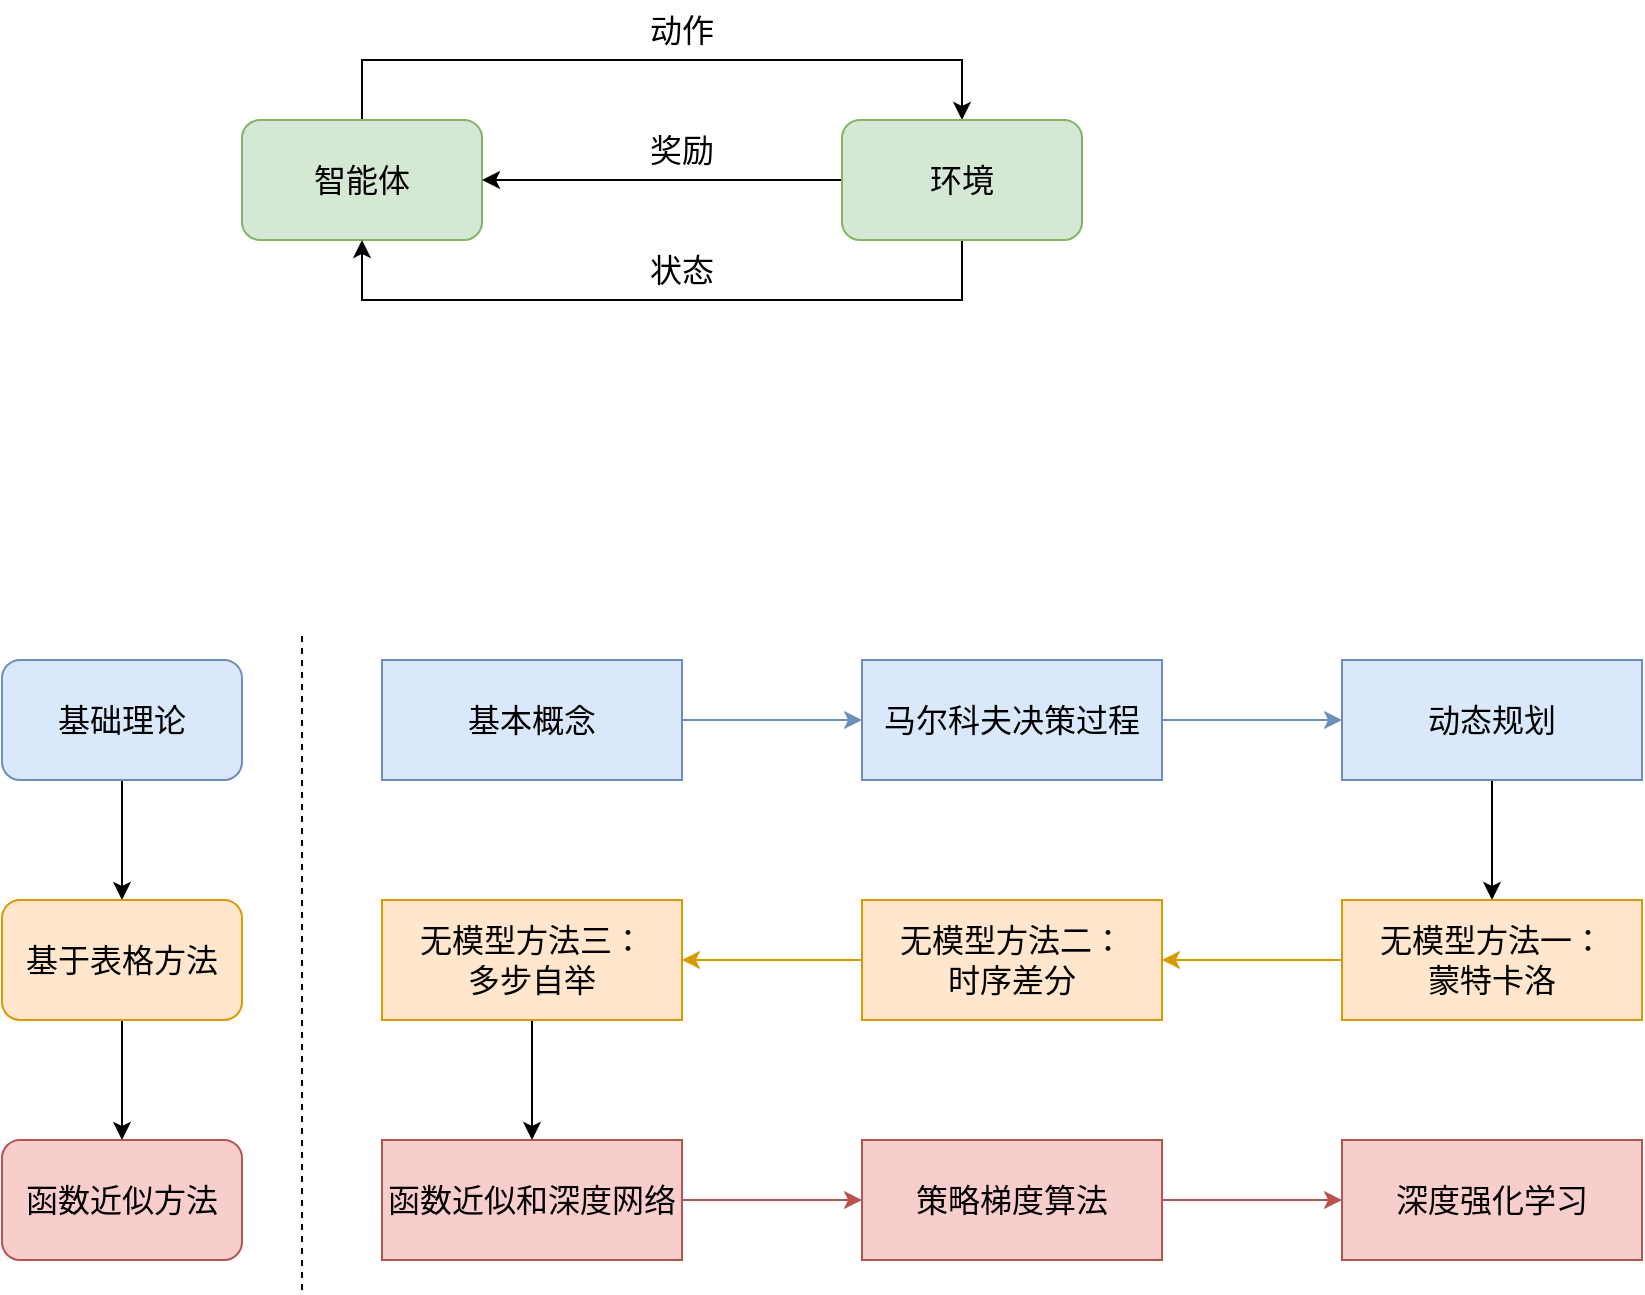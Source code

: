 <mxfile version="20.0.4" type="github">
  <diagram id="C3_-qIOGO6itK0wJnFLm" name="Page-1">
    <mxGraphModel dx="2128" dy="718" grid="1" gridSize="10" guides="1" tooltips="1" connect="1" arrows="1" fold="1" page="1" pageScale="1" pageWidth="850" pageHeight="1100" math="0" shadow="0">
      <root>
        <mxCell id="0" />
        <mxCell id="1" parent="0" />
        <mxCell id="cpXEYUqBAn3vx9UaLKOo-4" style="edgeStyle=orthogonalEdgeStyle;rounded=0;orthogonalLoop=1;jettySize=auto;html=1;exitX=0.5;exitY=0;exitDx=0;exitDy=0;entryX=0.5;entryY=0;entryDx=0;entryDy=0;fontSize=16;" parent="1" source="cpXEYUqBAn3vx9UaLKOo-1" target="cpXEYUqBAn3vx9UaLKOo-2" edge="1">
          <mxGeometry relative="1" as="geometry">
            <Array as="points">
              <mxPoint x="160" y="230" />
              <mxPoint x="460" y="230" />
            </Array>
          </mxGeometry>
        </mxCell>
        <mxCell id="cpXEYUqBAn3vx9UaLKOo-1" value="智能体" style="rounded=1;whiteSpace=wrap;html=1;fontSize=16;fillColor=#d5e8d4;strokeColor=#82b366;" parent="1" vertex="1">
          <mxGeometry x="100" y="260" width="120" height="60" as="geometry" />
        </mxCell>
        <mxCell id="cpXEYUqBAn3vx9UaLKOo-3" style="edgeStyle=orthogonalEdgeStyle;rounded=0;orthogonalLoop=1;jettySize=auto;html=1;exitX=0;exitY=0.5;exitDx=0;exitDy=0;entryX=1;entryY=0.5;entryDx=0;entryDy=0;fontSize=16;" parent="1" source="cpXEYUqBAn3vx9UaLKOo-2" target="cpXEYUqBAn3vx9UaLKOo-1" edge="1">
          <mxGeometry relative="1" as="geometry" />
        </mxCell>
        <mxCell id="cpXEYUqBAn3vx9UaLKOo-5" style="edgeStyle=orthogonalEdgeStyle;rounded=0;orthogonalLoop=1;jettySize=auto;html=1;exitX=0.5;exitY=1;exitDx=0;exitDy=0;entryX=0.5;entryY=1;entryDx=0;entryDy=0;fontSize=16;" parent="1" source="cpXEYUqBAn3vx9UaLKOo-2" target="cpXEYUqBAn3vx9UaLKOo-1" edge="1">
          <mxGeometry relative="1" as="geometry">
            <Array as="points">
              <mxPoint x="460" y="350" />
              <mxPoint x="160" y="350" />
            </Array>
          </mxGeometry>
        </mxCell>
        <mxCell id="cpXEYUqBAn3vx9UaLKOo-2" value="环境" style="rounded=1;whiteSpace=wrap;html=1;fontSize=16;fillColor=#d5e8d4;strokeColor=#82b366;" parent="1" vertex="1">
          <mxGeometry x="400" y="260" width="120" height="60" as="geometry" />
        </mxCell>
        <mxCell id="cpXEYUqBAn3vx9UaLKOo-6" value="动作" style="text;html=1;strokeColor=none;fillColor=none;align=center;verticalAlign=middle;whiteSpace=wrap;rounded=0;fontSize=16;" parent="1" vertex="1">
          <mxGeometry x="290" y="200" width="60" height="30" as="geometry" />
        </mxCell>
        <mxCell id="cpXEYUqBAn3vx9UaLKOo-7" value="奖励" style="text;html=1;strokeColor=none;fillColor=none;align=center;verticalAlign=middle;whiteSpace=wrap;rounded=0;fontSize=16;" parent="1" vertex="1">
          <mxGeometry x="290" y="260" width="60" height="30" as="geometry" />
        </mxCell>
        <mxCell id="cpXEYUqBAn3vx9UaLKOo-8" value="状态" style="text;html=1;strokeColor=none;fillColor=none;align=center;verticalAlign=middle;whiteSpace=wrap;rounded=0;fontSize=16;" parent="1" vertex="1">
          <mxGeometry x="290" y="320" width="60" height="30" as="geometry" />
        </mxCell>
        <mxCell id="vccKlyyBHVM1U_u9wuNe-10" style="edgeStyle=orthogonalEdgeStyle;rounded=0;orthogonalLoop=1;jettySize=auto;html=1;exitX=1;exitY=0.5;exitDx=0;exitDy=0;fontSize=16;fillColor=#dae8fc;strokeColor=#6c8ebf;" edge="1" parent="1" source="vccKlyyBHVM1U_u9wuNe-1" target="vccKlyyBHVM1U_u9wuNe-2">
          <mxGeometry relative="1" as="geometry" />
        </mxCell>
        <mxCell id="vccKlyyBHVM1U_u9wuNe-1" value="基本概念" style="rounded=0;whiteSpace=wrap;html=1;fontSize=16;fillColor=#dae8fc;strokeColor=#6c8ebf;" vertex="1" parent="1">
          <mxGeometry x="170" y="530" width="150" height="60" as="geometry" />
        </mxCell>
        <mxCell id="vccKlyyBHVM1U_u9wuNe-11" style="edgeStyle=orthogonalEdgeStyle;rounded=0;orthogonalLoop=1;jettySize=auto;html=1;exitX=1;exitY=0.5;exitDx=0;exitDy=0;entryX=0;entryY=0.5;entryDx=0;entryDy=0;fontSize=16;fillColor=#dae8fc;strokeColor=#6c8ebf;" edge="1" parent="1" source="vccKlyyBHVM1U_u9wuNe-2" target="vccKlyyBHVM1U_u9wuNe-3">
          <mxGeometry relative="1" as="geometry" />
        </mxCell>
        <mxCell id="vccKlyyBHVM1U_u9wuNe-2" value="马尔科夫决策过程" style="rounded=0;whiteSpace=wrap;html=1;fontSize=16;fillColor=#dae8fc;strokeColor=#6c8ebf;" vertex="1" parent="1">
          <mxGeometry x="410" y="530" width="150" height="60" as="geometry" />
        </mxCell>
        <mxCell id="vccKlyyBHVM1U_u9wuNe-12" style="edgeStyle=orthogonalEdgeStyle;rounded=0;orthogonalLoop=1;jettySize=auto;html=1;exitX=0.5;exitY=1;exitDx=0;exitDy=0;entryX=0.5;entryY=0;entryDx=0;entryDy=0;fontSize=16;" edge="1" parent="1" source="vccKlyyBHVM1U_u9wuNe-3" target="vccKlyyBHVM1U_u9wuNe-4">
          <mxGeometry relative="1" as="geometry" />
        </mxCell>
        <mxCell id="vccKlyyBHVM1U_u9wuNe-3" value="动态规划" style="rounded=0;whiteSpace=wrap;html=1;fontSize=16;fillColor=#dae8fc;strokeColor=#6c8ebf;" vertex="1" parent="1">
          <mxGeometry x="650" y="530" width="150" height="60" as="geometry" />
        </mxCell>
        <mxCell id="vccKlyyBHVM1U_u9wuNe-13" style="edgeStyle=orthogonalEdgeStyle;rounded=0;orthogonalLoop=1;jettySize=auto;html=1;exitX=0;exitY=0.5;exitDx=0;exitDy=0;entryX=1;entryY=0.5;entryDx=0;entryDy=0;fontSize=16;fillColor=#ffe6cc;strokeColor=#d79b00;" edge="1" parent="1" source="vccKlyyBHVM1U_u9wuNe-4" target="vccKlyyBHVM1U_u9wuNe-5">
          <mxGeometry relative="1" as="geometry" />
        </mxCell>
        <mxCell id="vccKlyyBHVM1U_u9wuNe-4" value="无模型方法一：&lt;br&gt;蒙特卡洛" style="rounded=0;whiteSpace=wrap;html=1;fontSize=16;fillColor=#ffe6cc;strokeColor=#d79b00;" vertex="1" parent="1">
          <mxGeometry x="650" y="650" width="150" height="60" as="geometry" />
        </mxCell>
        <mxCell id="vccKlyyBHVM1U_u9wuNe-14" style="edgeStyle=orthogonalEdgeStyle;rounded=0;orthogonalLoop=1;jettySize=auto;html=1;exitX=0;exitY=0.5;exitDx=0;exitDy=0;fontSize=16;fillColor=#ffe6cc;strokeColor=#d79b00;" edge="1" parent="1" source="vccKlyyBHVM1U_u9wuNe-5" target="vccKlyyBHVM1U_u9wuNe-6">
          <mxGeometry relative="1" as="geometry" />
        </mxCell>
        <mxCell id="vccKlyyBHVM1U_u9wuNe-5" value="无模型方法二：&lt;br&gt;时序差分" style="rounded=0;whiteSpace=wrap;html=1;fontSize=16;fillColor=#ffe6cc;strokeColor=#d79b00;" vertex="1" parent="1">
          <mxGeometry x="410" y="650" width="150" height="60" as="geometry" />
        </mxCell>
        <mxCell id="vccKlyyBHVM1U_u9wuNe-15" style="edgeStyle=orthogonalEdgeStyle;rounded=0;orthogonalLoop=1;jettySize=auto;html=1;exitX=0.5;exitY=1;exitDx=0;exitDy=0;entryX=0.5;entryY=0;entryDx=0;entryDy=0;fontSize=16;" edge="1" parent="1" source="vccKlyyBHVM1U_u9wuNe-6" target="vccKlyyBHVM1U_u9wuNe-7">
          <mxGeometry relative="1" as="geometry" />
        </mxCell>
        <mxCell id="vccKlyyBHVM1U_u9wuNe-6" value="无模型方法三：&lt;br&gt;多步自举" style="rounded=0;whiteSpace=wrap;html=1;fontSize=16;fillColor=#ffe6cc;strokeColor=#d79b00;" vertex="1" parent="1">
          <mxGeometry x="170" y="650" width="150" height="60" as="geometry" />
        </mxCell>
        <mxCell id="vccKlyyBHVM1U_u9wuNe-16" style="edgeStyle=orthogonalEdgeStyle;rounded=0;orthogonalLoop=1;jettySize=auto;html=1;exitX=1;exitY=0.5;exitDx=0;exitDy=0;entryX=0;entryY=0.5;entryDx=0;entryDy=0;fontSize=16;fillColor=#f8cecc;strokeColor=#b85450;" edge="1" parent="1" source="vccKlyyBHVM1U_u9wuNe-7" target="vccKlyyBHVM1U_u9wuNe-8">
          <mxGeometry relative="1" as="geometry" />
        </mxCell>
        <mxCell id="vccKlyyBHVM1U_u9wuNe-7" value="函数近似和深度网络" style="rounded=0;whiteSpace=wrap;html=1;fontSize=16;fillColor=#f8cecc;strokeColor=#b85450;" vertex="1" parent="1">
          <mxGeometry x="170" y="770" width="150" height="60" as="geometry" />
        </mxCell>
        <mxCell id="vccKlyyBHVM1U_u9wuNe-17" style="edgeStyle=orthogonalEdgeStyle;rounded=0;orthogonalLoop=1;jettySize=auto;html=1;exitX=1;exitY=0.5;exitDx=0;exitDy=0;entryX=0;entryY=0.5;entryDx=0;entryDy=0;fontSize=16;fillColor=#f8cecc;strokeColor=#b85450;" edge="1" parent="1" source="vccKlyyBHVM1U_u9wuNe-8" target="vccKlyyBHVM1U_u9wuNe-9">
          <mxGeometry relative="1" as="geometry" />
        </mxCell>
        <mxCell id="vccKlyyBHVM1U_u9wuNe-8" value="策略梯度算法" style="rounded=0;whiteSpace=wrap;html=1;fontSize=16;fillColor=#f8cecc;strokeColor=#b85450;" vertex="1" parent="1">
          <mxGeometry x="410" y="770" width="150" height="60" as="geometry" />
        </mxCell>
        <mxCell id="vccKlyyBHVM1U_u9wuNe-9" value="深度强化学习" style="rounded=0;whiteSpace=wrap;html=1;fontSize=16;fillColor=#f8cecc;strokeColor=#b85450;" vertex="1" parent="1">
          <mxGeometry x="650" y="770" width="150" height="60" as="geometry" />
        </mxCell>
        <mxCell id="vccKlyyBHVM1U_u9wuNe-22" style="edgeStyle=orthogonalEdgeStyle;rounded=0;orthogonalLoop=1;jettySize=auto;html=1;exitX=0.5;exitY=1;exitDx=0;exitDy=0;entryX=0.5;entryY=0;entryDx=0;entryDy=0;fontSize=16;" edge="1" parent="1" source="vccKlyyBHVM1U_u9wuNe-19" target="vccKlyyBHVM1U_u9wuNe-20">
          <mxGeometry relative="1" as="geometry" />
        </mxCell>
        <mxCell id="vccKlyyBHVM1U_u9wuNe-19" value="基础理论" style="rounded=1;whiteSpace=wrap;html=1;fontSize=16;fillColor=#dae8fc;strokeColor=#6c8ebf;" vertex="1" parent="1">
          <mxGeometry x="-20" y="530" width="120" height="60" as="geometry" />
        </mxCell>
        <mxCell id="vccKlyyBHVM1U_u9wuNe-23" style="edgeStyle=orthogonalEdgeStyle;rounded=0;orthogonalLoop=1;jettySize=auto;html=1;exitX=0.5;exitY=1;exitDx=0;exitDy=0;entryX=0.5;entryY=0;entryDx=0;entryDy=0;fontSize=16;" edge="1" parent="1" source="vccKlyyBHVM1U_u9wuNe-20" target="vccKlyyBHVM1U_u9wuNe-21">
          <mxGeometry relative="1" as="geometry" />
        </mxCell>
        <mxCell id="vccKlyyBHVM1U_u9wuNe-20" value="基于表格方法" style="rounded=1;whiteSpace=wrap;html=1;fontSize=16;fillColor=#ffe6cc;strokeColor=#d79b00;" vertex="1" parent="1">
          <mxGeometry x="-20" y="650" width="120" height="60" as="geometry" />
        </mxCell>
        <mxCell id="vccKlyyBHVM1U_u9wuNe-21" value="函数近似方法" style="rounded=1;whiteSpace=wrap;html=1;fontSize=16;fillColor=#f8cecc;strokeColor=#b85450;" vertex="1" parent="1">
          <mxGeometry x="-20" y="770" width="120" height="60" as="geometry" />
        </mxCell>
        <mxCell id="vccKlyyBHVM1U_u9wuNe-24" value="" style="endArrow=none;html=1;rounded=0;fontSize=16;dashed=1;" edge="1" parent="1">
          <mxGeometry width="50" height="50" relative="1" as="geometry">
            <mxPoint x="130" y="845" as="sourcePoint" />
            <mxPoint x="130" y="515" as="targetPoint" />
          </mxGeometry>
        </mxCell>
      </root>
    </mxGraphModel>
  </diagram>
</mxfile>
